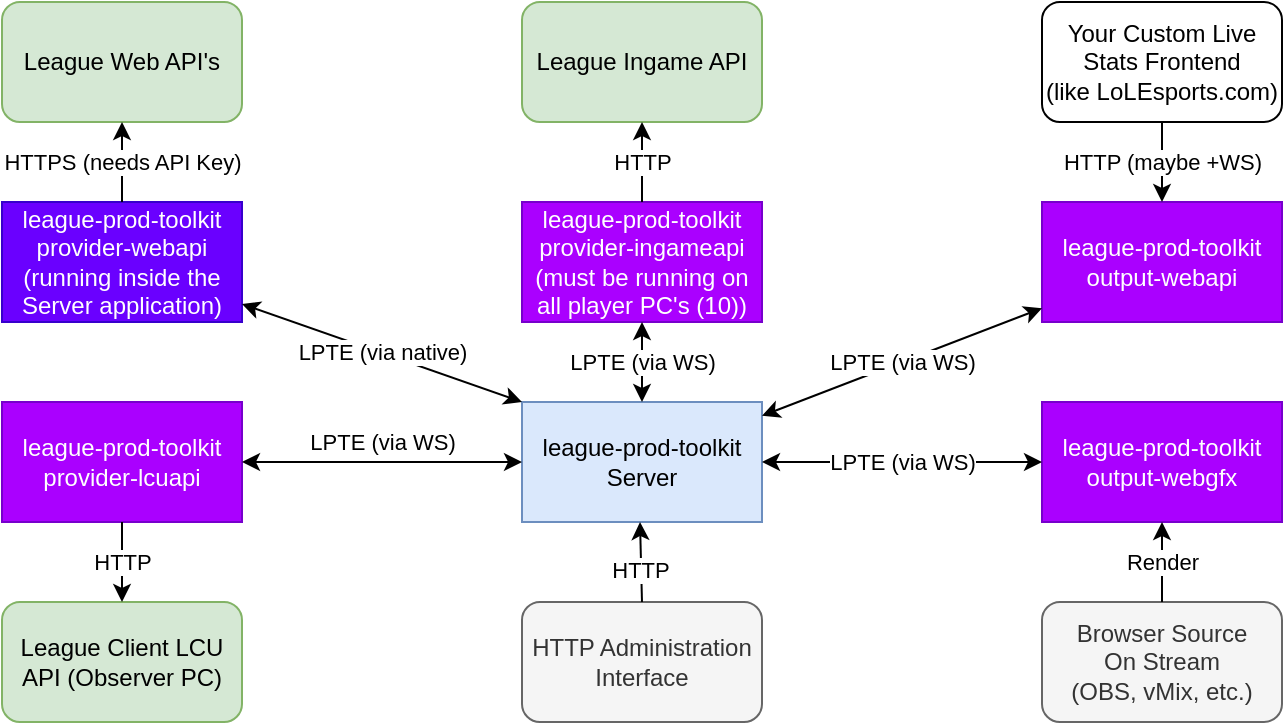 <mxfile version="13.0.1" type="github"><diagram id="cQiaPVA6_7n2lRbbFgf3" name="Page-1"><mxGraphModel dx="1422" dy="766" grid="1" gridSize="10" guides="1" tooltips="1" connect="1" arrows="1" fold="1" page="1" pageScale="1" pageWidth="850" pageHeight="1100" math="0" shadow="0"><root><mxCell id="0"/><mxCell id="1" parent="0"/><mxCell id="Faiy6mNt1-_q737ygW8u-1" value="league-prod-toolkit&lt;br&gt;Server" style="rounded=0;whiteSpace=wrap;html=1;fillColor=#dae8fc;strokeColor=#6c8ebf;" vertex="1" parent="1"><mxGeometry x="360" y="360" width="120" height="60" as="geometry"/></mxCell><mxCell id="Faiy6mNt1-_q737ygW8u-2" value="HTTP Administration&lt;br&gt;Interface" style="rounded=1;whiteSpace=wrap;html=1;fillColor=#f5f5f5;strokeColor=#666666;fontColor=#333333;" vertex="1" parent="1"><mxGeometry x="360" y="460" width="120" height="60" as="geometry"/></mxCell><mxCell id="Faiy6mNt1-_q737ygW8u-3" value="HTTP" style="endArrow=classic;html=1;exitX=0.5;exitY=0;exitDx=0;exitDy=0;" edge="1" parent="1" source="Faiy6mNt1-_q737ygW8u-2"><mxGeometry x="-0.2" y="1" width="50" height="50" relative="1" as="geometry"><mxPoint x="419" y="460" as="sourcePoint"/><mxPoint x="419" y="420" as="targetPoint"/><mxPoint as="offset"/></mxGeometry></mxCell><mxCell id="Faiy6mNt1-_q737ygW8u-4" value="league-prod-toolkit&lt;br&gt;provider-lcuapi" style="rounded=0;whiteSpace=wrap;html=1;fillColor=#aa00ff;strokeColor=#7700CC;fontColor=#ffffff;" vertex="1" parent="1"><mxGeometry x="100" y="360" width="120" height="60" as="geometry"/></mxCell><mxCell id="Faiy6mNt1-_q737ygW8u-5" value="League Client LCU&lt;br&gt;API (Observer PC)" style="rounded=1;whiteSpace=wrap;html=1;fillColor=#d5e8d4;strokeColor=#82b366;" vertex="1" parent="1"><mxGeometry x="100" y="460" width="120" height="60" as="geometry"/></mxCell><mxCell id="Faiy6mNt1-_q737ygW8u-6" value="HTTP" style="endArrow=classic;html=1;exitX=0.5;exitY=1;exitDx=0;exitDy=0;" edge="1" parent="1" source="Faiy6mNt1-_q737ygW8u-4" target="Faiy6mNt1-_q737ygW8u-5"><mxGeometry width="50" height="50" relative="1" as="geometry"><mxPoint x="400" y="520" as="sourcePoint"/><mxPoint x="450" y="470" as="targetPoint"/></mxGeometry></mxCell><mxCell id="Faiy6mNt1-_q737ygW8u-7" value="" style="endArrow=classic;startArrow=classic;html=1;exitX=1;exitY=0.5;exitDx=0;exitDy=0;entryX=0;entryY=0.5;entryDx=0;entryDy=0;" edge="1" parent="1" source="Faiy6mNt1-_q737ygW8u-4" target="Faiy6mNt1-_q737ygW8u-1"><mxGeometry width="50" height="50" relative="1" as="geometry"><mxPoint x="400" y="520" as="sourcePoint"/><mxPoint x="450" y="470" as="targetPoint"/></mxGeometry></mxCell><mxCell id="Faiy6mNt1-_q737ygW8u-8" value="LPTE (via WS)" style="edgeLabel;html=1;align=center;verticalAlign=middle;resizable=0;points=[];" vertex="1" connectable="0" parent="Faiy6mNt1-_q737ygW8u-7"><mxGeometry x="0.267" relative="1" as="geometry"><mxPoint x="-19" y="-10" as="offset"/></mxGeometry></mxCell><mxCell id="Faiy6mNt1-_q737ygW8u-9" value="League Web API's" style="rounded=1;whiteSpace=wrap;html=1;fillColor=#d5e8d4;strokeColor=#82b366;" vertex="1" parent="1"><mxGeometry x="100" y="160" width="120" height="60" as="geometry"/></mxCell><mxCell id="Faiy6mNt1-_q737ygW8u-10" value="league-prod-toolkit&lt;br&gt;provider-webapi&lt;br&gt;(running inside the Server application)" style="rounded=0;whiteSpace=wrap;html=1;fillColor=#6a00ff;strokeColor=#3700CC;fontColor=#ffffff;" vertex="1" parent="1"><mxGeometry x="100" y="260" width="120" height="60" as="geometry"/></mxCell><mxCell id="Faiy6mNt1-_q737ygW8u-11" value="LPTE (via native)" style="endArrow=classic;startArrow=classic;html=1;entryX=0;entryY=0;entryDx=0;entryDy=0;" edge="1" parent="1" source="Faiy6mNt1-_q737ygW8u-10" target="Faiy6mNt1-_q737ygW8u-1"><mxGeometry width="50" height="50" relative="1" as="geometry"><mxPoint x="323.333" y="340" as="sourcePoint"/><mxPoint x="450" y="470" as="targetPoint"/></mxGeometry></mxCell><mxCell id="Faiy6mNt1-_q737ygW8u-14" value="HTTPS (needs API Key)" style="endArrow=classic;html=1;exitX=0.5;exitY=0;exitDx=0;exitDy=0;" edge="1" parent="1" source="Faiy6mNt1-_q737ygW8u-10" target="Faiy6mNt1-_q737ygW8u-9"><mxGeometry width="50" height="50" relative="1" as="geometry"><mxPoint x="400" y="520" as="sourcePoint"/><mxPoint x="450" y="470" as="targetPoint"/></mxGeometry></mxCell><mxCell id="Faiy6mNt1-_q737ygW8u-15" value="league-prod-toolkit&lt;br&gt;provider-ingameapi&lt;br&gt;(must be running on all player PC's (10))" style="rounded=0;whiteSpace=wrap;html=1;fillColor=#aa00ff;strokeColor=#7700CC;fontColor=#ffffff;" vertex="1" parent="1"><mxGeometry x="360" y="260" width="120" height="60" as="geometry"/></mxCell><mxCell id="Faiy6mNt1-_q737ygW8u-16" value="LPTE (via WS)" style="endArrow=classic;startArrow=classic;html=1;" edge="1" parent="1" source="Faiy6mNt1-_q737ygW8u-1" target="Faiy6mNt1-_q737ygW8u-15"><mxGeometry width="50" height="50" relative="1" as="geometry"><mxPoint x="400" y="420" as="sourcePoint"/><mxPoint x="450" y="370" as="targetPoint"/></mxGeometry></mxCell><mxCell id="Faiy6mNt1-_q737ygW8u-17" value="League Ingame API" style="rounded=1;whiteSpace=wrap;html=1;fillColor=#d5e8d4;strokeColor=#82b366;" vertex="1" parent="1"><mxGeometry x="360" y="160" width="120" height="60" as="geometry"/></mxCell><mxCell id="Faiy6mNt1-_q737ygW8u-18" value="HTTP" style="endArrow=classic;html=1;" edge="1" parent="1" source="Faiy6mNt1-_q737ygW8u-15" target="Faiy6mNt1-_q737ygW8u-17"><mxGeometry width="50" height="50" relative="1" as="geometry"><mxPoint x="400" y="420" as="sourcePoint"/><mxPoint x="450" y="370" as="targetPoint"/></mxGeometry></mxCell><mxCell id="Faiy6mNt1-_q737ygW8u-19" value="league-prod-toolkit&lt;br&gt;output-webgfx" style="rounded=0;whiteSpace=wrap;html=1;fillColor=#aa00ff;strokeColor=#7700CC;fontColor=#ffffff;" vertex="1" parent="1"><mxGeometry x="620" y="360" width="120" height="60" as="geometry"/></mxCell><mxCell id="Faiy6mNt1-_q737ygW8u-20" value="LPTE (via WS)" style="endArrow=classic;startArrow=classic;html=1;" edge="1" parent="1" source="Faiy6mNt1-_q737ygW8u-1" target="Faiy6mNt1-_q737ygW8u-19"><mxGeometry width="50" height="50" relative="1" as="geometry"><mxPoint x="400" y="420" as="sourcePoint"/><mxPoint x="450" y="370" as="targetPoint"/></mxGeometry></mxCell><mxCell id="Faiy6mNt1-_q737ygW8u-21" value="Browser Source&lt;br&gt;On Stream&lt;br&gt;(OBS, vMix, etc.)" style="rounded=1;whiteSpace=wrap;html=1;fillColor=#f5f5f5;strokeColor=#666666;fontColor=#333333;" vertex="1" parent="1"><mxGeometry x="620" y="460" width="120" height="60" as="geometry"/></mxCell><mxCell id="Faiy6mNt1-_q737ygW8u-22" value="Render" style="endArrow=classic;html=1;" edge="1" parent="1" source="Faiy6mNt1-_q737ygW8u-21" target="Faiy6mNt1-_q737ygW8u-19"><mxGeometry width="50" height="50" relative="1" as="geometry"><mxPoint x="400" y="420" as="sourcePoint"/><mxPoint x="450" y="370" as="targetPoint"/></mxGeometry></mxCell><mxCell id="Faiy6mNt1-_q737ygW8u-23" value="league-prod-toolkit&lt;br&gt;output-webapi" style="rounded=0;whiteSpace=wrap;html=1;fillColor=#aa00ff;strokeColor=#7700CC;fontColor=#ffffff;" vertex="1" parent="1"><mxGeometry x="620" y="260" width="120" height="60" as="geometry"/></mxCell><mxCell id="Faiy6mNt1-_q737ygW8u-24" value="" style="endArrow=classic;startArrow=classic;html=1;" edge="1" parent="1" source="Faiy6mNt1-_q737ygW8u-1" target="Faiy6mNt1-_q737ygW8u-23"><mxGeometry width="50" height="50" relative="1" as="geometry"><mxPoint x="400" y="420" as="sourcePoint"/><mxPoint x="450" y="370" as="targetPoint"/></mxGeometry></mxCell><mxCell id="Faiy6mNt1-_q737ygW8u-25" value="LPTE (via WS)" style="edgeLabel;html=1;align=center;verticalAlign=middle;resizable=0;points=[];" vertex="1" connectable="0" parent="Faiy6mNt1-_q737ygW8u-24"><mxGeometry x="-0.173" relative="1" as="geometry"><mxPoint x="12.13" y="-4.67" as="offset"/></mxGeometry></mxCell><mxCell id="Faiy6mNt1-_q737ygW8u-26" value="Your Custom Live Stats Frontend&lt;br&gt;(like LoLEsports.com)" style="rounded=1;whiteSpace=wrap;html=1;" vertex="1" parent="1"><mxGeometry x="620" y="160" width="120" height="60" as="geometry"/></mxCell><mxCell id="Faiy6mNt1-_q737ygW8u-27" value="HTTP (maybe +WS)" style="endArrow=classic;html=1;" edge="1" parent="1" source="Faiy6mNt1-_q737ygW8u-26" target="Faiy6mNt1-_q737ygW8u-23"><mxGeometry width="50" height="50" relative="1" as="geometry"><mxPoint x="400" y="420" as="sourcePoint"/><mxPoint x="450" y="370" as="targetPoint"/></mxGeometry></mxCell></root></mxGraphModel></diagram></mxfile>